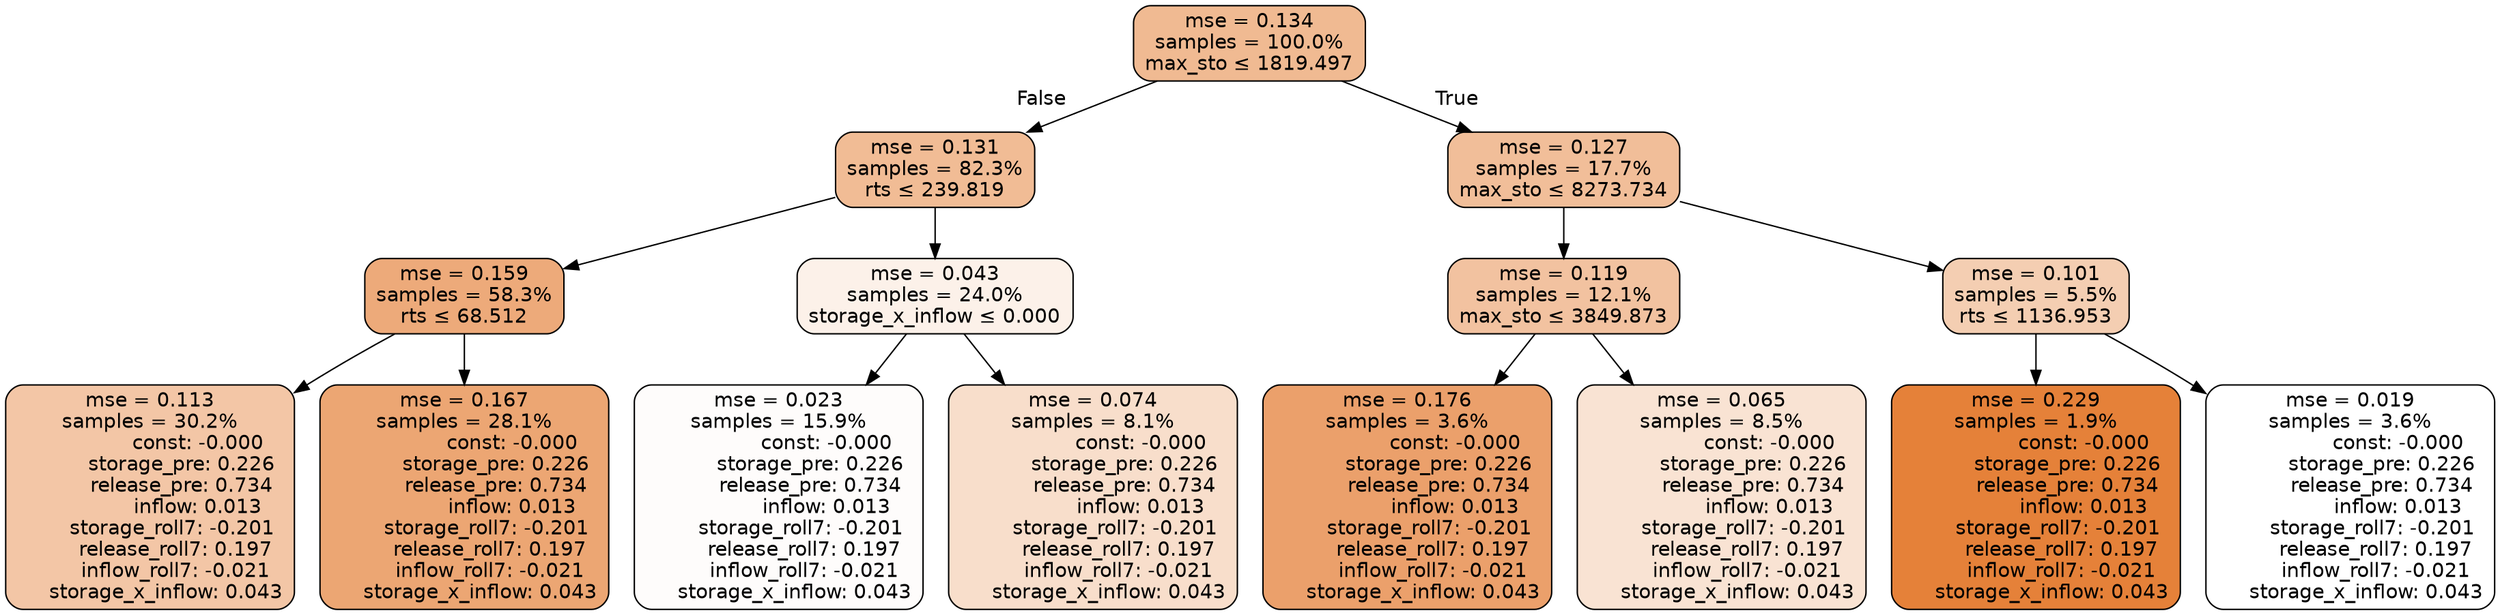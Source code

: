 digraph tree {
node [shape=rectangle, style="filled, rounded", color="black", fontname=helvetica] ;
edge [fontname=helvetica] ;
	"0" [label="mse = 0.134
samples = 100.0%
max_sto &le; 1819.497", fillcolor="#f0ba92"]
	"1" [label="mse = 0.131
samples = 82.3%
rts &le; 239.819", fillcolor="#f1bc95"]
	"2" [label="mse = 0.159
samples = 58.3%
rts &le; 68.512", fillcolor="#edaa7a"]
	"3" [label="mse = 0.113
samples = 30.2%
               const: -0.000
          storage_pre: 0.226
          release_pre: 0.734
               inflow: 0.013
       storage_roll7: -0.201
        release_roll7: 0.197
        inflow_roll7: -0.021
     storage_x_inflow: 0.043", fillcolor="#f3c6a6"]
	"4" [label="mse = 0.167
samples = 28.1%
               const: -0.000
          storage_pre: 0.226
          release_pre: 0.734
               inflow: 0.013
       storage_roll7: -0.201
        release_roll7: 0.197
        inflow_roll7: -0.021
     storage_x_inflow: 0.043", fillcolor="#eca673"]
	"5" [label="mse = 0.043
samples = 24.0%
storage_x_inflow &le; 0.000", fillcolor="#fcf1e9"]
	"6" [label="mse = 0.023
samples = 15.9%
               const: -0.000
          storage_pre: 0.226
          release_pre: 0.734
               inflow: 0.013
       storage_roll7: -0.201
        release_roll7: 0.197
        inflow_roll7: -0.021
     storage_x_inflow: 0.043", fillcolor="#fefcfb"]
	"7" [label="mse = 0.074
samples = 8.1%
               const: -0.000
          storage_pre: 0.226
          release_pre: 0.734
               inflow: 0.013
       storage_roll7: -0.201
        release_roll7: 0.197
        inflow_roll7: -0.021
     storage_x_inflow: 0.043", fillcolor="#f8decb"]
	"8" [label="mse = 0.127
samples = 17.7%
max_sto &le; 8273.734", fillcolor="#f1be99"]
	"9" [label="mse = 0.119
samples = 12.1%
max_sto &le; 3849.873", fillcolor="#f2c2a0"]
	"10" [label="mse = 0.176
samples = 3.6%
               const: -0.000
          storage_pre: 0.226
          release_pre: 0.734
               inflow: 0.013
       storage_roll7: -0.201
        release_roll7: 0.197
        inflow_roll7: -0.021
     storage_x_inflow: 0.043", fillcolor="#eba06b"]
	"11" [label="mse = 0.065
samples = 8.5%
               const: -0.000
          storage_pre: 0.226
          release_pre: 0.734
               inflow: 0.013
       storage_roll7: -0.201
        release_roll7: 0.197
        inflow_roll7: -0.021
     storage_x_inflow: 0.043", fillcolor="#f9e3d3"]
	"12" [label="mse = 0.101
samples = 5.5%
rts &le; 1136.953", fillcolor="#f4ceb2"]
	"13" [label="mse = 0.229
samples = 1.9%
               const: -0.000
          storage_pre: 0.226
          release_pre: 0.734
               inflow: 0.013
       storage_roll7: -0.201
        release_roll7: 0.197
        inflow_roll7: -0.021
     storage_x_inflow: 0.043", fillcolor="#e58139"]
	"14" [label="mse = 0.019
samples = 3.6%
               const: -0.000
          storage_pre: 0.226
          release_pre: 0.734
               inflow: 0.013
       storage_roll7: -0.201
        release_roll7: 0.197
        inflow_roll7: -0.021
     storage_x_inflow: 0.043", fillcolor="#ffffff"]

	"0" -> "1" [labeldistance=2.5, labelangle=45, headlabel="False"]
	"1" -> "2"
	"2" -> "3"
	"2" -> "4"
	"1" -> "5"
	"5" -> "6"
	"5" -> "7"
	"0" -> "8" [labeldistance=2.5, labelangle=-45, headlabel="True"]
	"8" -> "9"
	"9" -> "10"
	"9" -> "11"
	"8" -> "12"
	"12" -> "13"
	"12" -> "14"
}